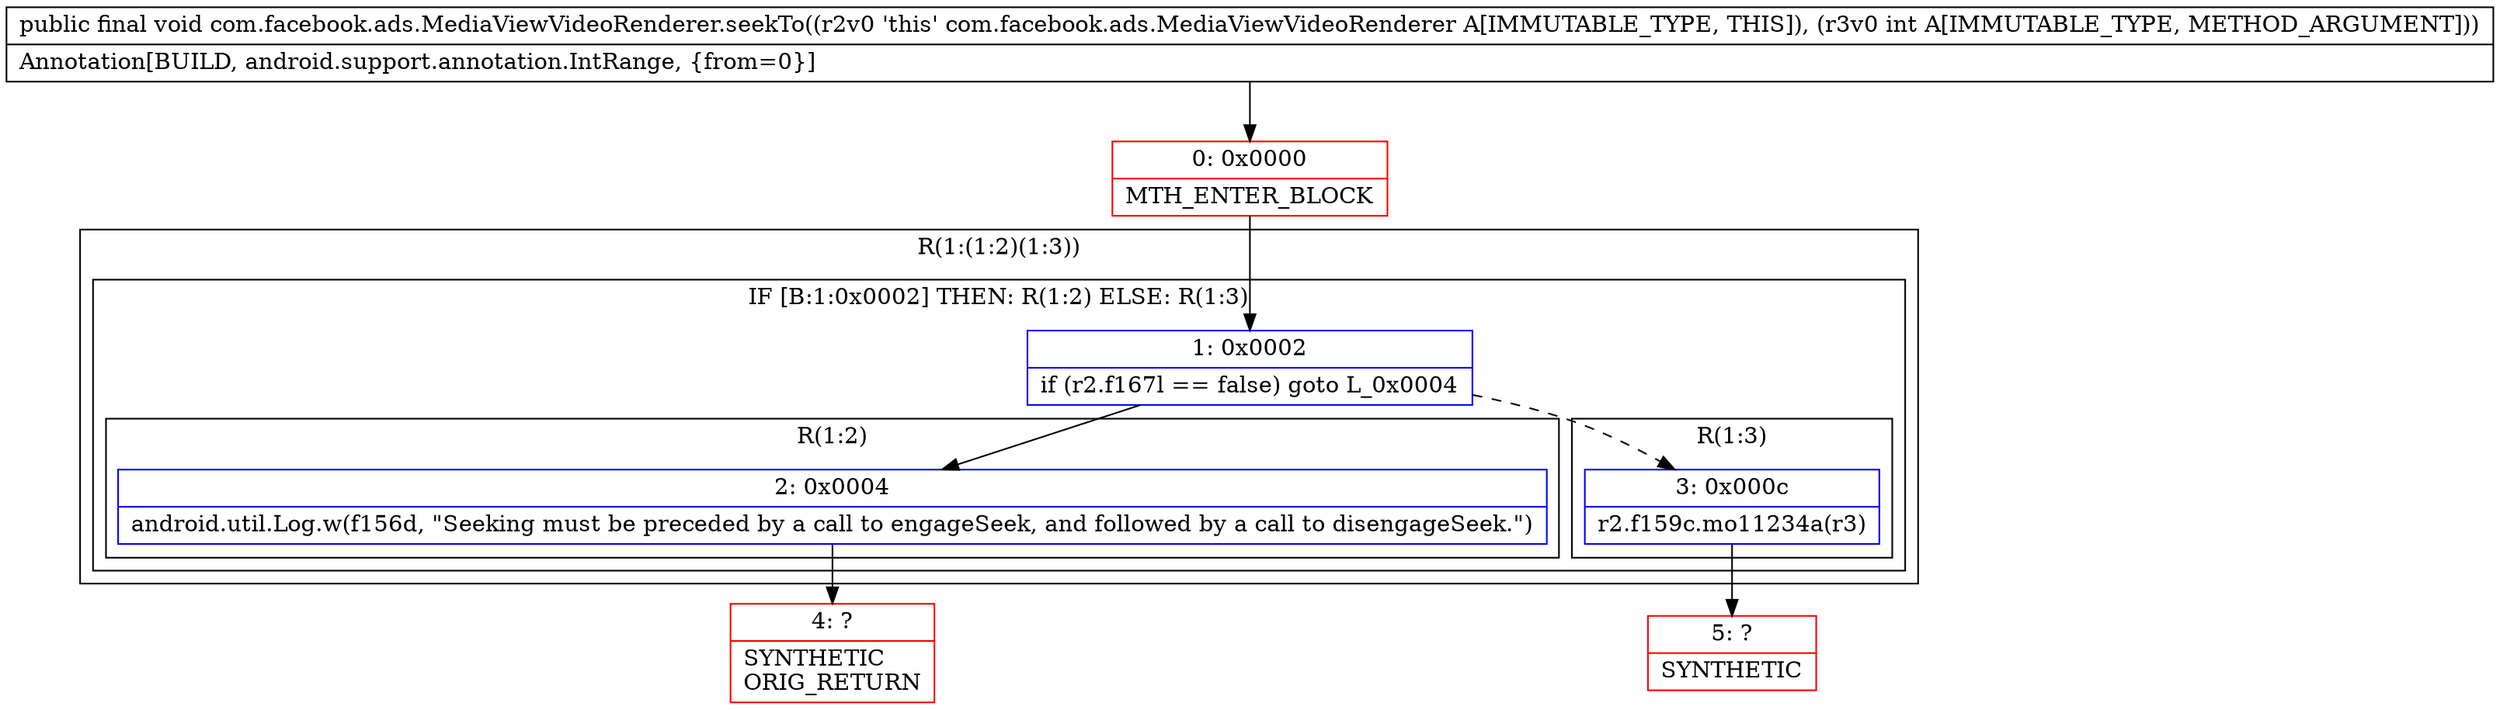 digraph "CFG forcom.facebook.ads.MediaViewVideoRenderer.seekTo(I)V" {
subgraph cluster_Region_798233210 {
label = "R(1:(1:2)(1:3))";
node [shape=record,color=blue];
subgraph cluster_IfRegion_303081043 {
label = "IF [B:1:0x0002] THEN: R(1:2) ELSE: R(1:3)";
node [shape=record,color=blue];
Node_1 [shape=record,label="{1\:\ 0x0002|if (r2.f167l == false) goto L_0x0004\l}"];
subgraph cluster_Region_1817997209 {
label = "R(1:2)";
node [shape=record,color=blue];
Node_2 [shape=record,label="{2\:\ 0x0004|android.util.Log.w(f156d, \"Seeking must be preceded by a call to engageSeek, and followed by a call to disengageSeek.\")\l}"];
}
subgraph cluster_Region_1042817852 {
label = "R(1:3)";
node [shape=record,color=blue];
Node_3 [shape=record,label="{3\:\ 0x000c|r2.f159c.mo11234a(r3)\l}"];
}
}
}
Node_0 [shape=record,color=red,label="{0\:\ 0x0000|MTH_ENTER_BLOCK\l}"];
Node_4 [shape=record,color=red,label="{4\:\ ?|SYNTHETIC\lORIG_RETURN\l}"];
Node_5 [shape=record,color=red,label="{5\:\ ?|SYNTHETIC\l}"];
MethodNode[shape=record,label="{public final void com.facebook.ads.MediaViewVideoRenderer.seekTo((r2v0 'this' com.facebook.ads.MediaViewVideoRenderer A[IMMUTABLE_TYPE, THIS]), (r3v0 int A[IMMUTABLE_TYPE, METHOD_ARGUMENT]))  | Annotation[BUILD, android.support.annotation.IntRange, \{from=0\}]\l}"];
MethodNode -> Node_0;
Node_1 -> Node_2;
Node_1 -> Node_3[style=dashed];
Node_2 -> Node_4;
Node_3 -> Node_5;
Node_0 -> Node_1;
}

